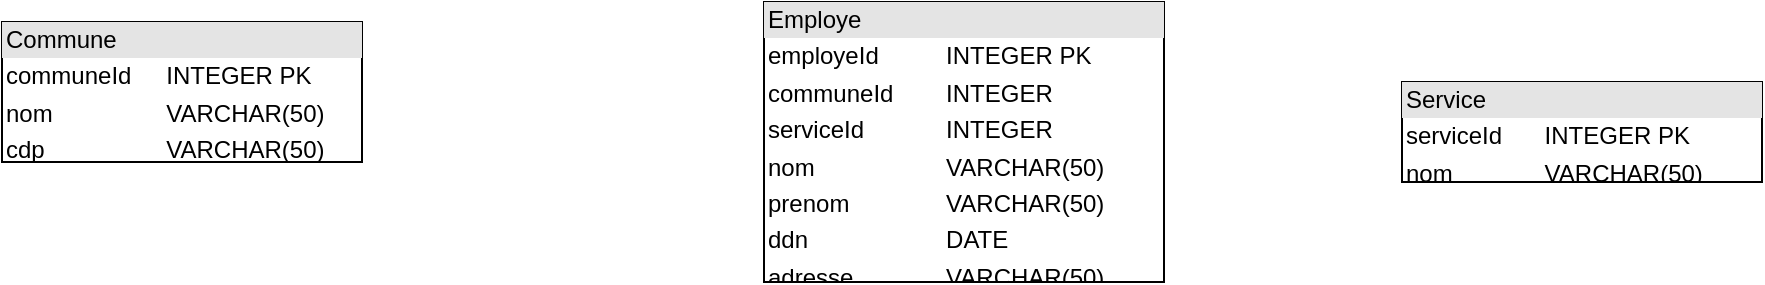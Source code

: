 <mxfile version="20.0.1" type="github">
  <diagram name="Page-1" id="9f46799a-70d6-7492-0946-bef42562c5a5">
    <mxGraphModel dx="1221" dy="681" grid="1" gridSize="10" guides="1" tooltips="1" connect="1" arrows="1" fold="1" page="1" pageScale="1" pageWidth="1100" pageHeight="850" background="none" math="0" shadow="0">
      <root>
        <mxCell id="0" />
        <mxCell id="1" parent="0" />
        <mxCell id="tziretnfEbDCHHZD1zGT-1" value="&lt;div style=&quot;box-sizing:border-box;width:100%;background:#e4e4e4;padding:2px;&quot;&gt;Commune&lt;/div&gt;&lt;table style=&quot;width:100%;font-size:1em;&quot; cellpadding=&quot;2&quot; cellspacing=&quot;0&quot;&gt;&lt;tbody&gt;&lt;tr&gt;&lt;td&gt;communeId&lt;/td&gt;&lt;td&gt;INTEGER PK&lt;/td&gt;&lt;/tr&gt;&lt;tr&gt;&lt;td&gt;nom&lt;/td&gt;&lt;td&gt;VARCHAR(50)&lt;/td&gt;&lt;/tr&gt;&lt;tr&gt;&lt;td&gt;cdp&lt;/td&gt;&lt;td&gt;VARCHAR(50)&lt;/td&gt;&lt;/tr&gt;&lt;/tbody&gt;&lt;/table&gt;" style="verticalAlign=top;align=left;overflow=fill;html=1;" vertex="1" parent="1">
          <mxGeometry x="100" y="130" width="180" height="70" as="geometry" />
        </mxCell>
        <mxCell id="tziretnfEbDCHHZD1zGT-2" value="&lt;div style=&quot;box-sizing:border-box;width:100%;background:#e4e4e4;padding:2px;&quot;&gt;Employe&lt;/div&gt;&lt;table style=&quot;width:100%;font-size:1em;&quot; cellpadding=&quot;2&quot; cellspacing=&quot;0&quot;&gt;&lt;tbody&gt;&lt;tr&gt;&lt;td&gt;employeId&lt;/td&gt;&lt;td&gt;INTEGER PK&lt;/td&gt;&lt;/tr&gt;&lt;tr&gt;&lt;td&gt;communeId&lt;/td&gt;&lt;td&gt;INTEGER&amp;nbsp;&lt;/td&gt;&lt;/tr&gt;&lt;tr&gt;&lt;td&gt;serviceId&lt;/td&gt;&lt;td&gt;INTEGER&lt;/td&gt;&lt;/tr&gt;&lt;tr&gt;&lt;td&gt;nom&lt;/td&gt;&lt;td&gt;VARCHAR(50)&lt;/td&gt;&lt;/tr&gt;&lt;tr&gt;&lt;td&gt;prenom&lt;/td&gt;&lt;td&gt;VARCHAR(50)&lt;/td&gt;&lt;/tr&gt;&lt;tr&gt;&lt;td&gt;ddn&lt;/td&gt;&lt;td&gt;DATE&lt;/td&gt;&lt;/tr&gt;&lt;tr&gt;&lt;td&gt;adresse&lt;/td&gt;&lt;td&gt;VARCHAR(50)&lt;/td&gt;&lt;/tr&gt;&lt;/tbody&gt;&lt;/table&gt;" style="verticalAlign=top;align=left;overflow=fill;html=1;" vertex="1" parent="1">
          <mxGeometry x="481" y="120" width="200" height="140" as="geometry" />
        </mxCell>
        <mxCell id="tziretnfEbDCHHZD1zGT-3" value="&lt;div style=&quot;box-sizing:border-box;width:100%;background:#e4e4e4;padding:2px;&quot;&gt;Service&lt;/div&gt;&lt;table style=&quot;width:100%;font-size:1em;&quot; cellpadding=&quot;2&quot; cellspacing=&quot;0&quot;&gt;&lt;tbody&gt;&lt;tr&gt;&lt;td&gt;serviceId&lt;/td&gt;&lt;td&gt;INTEGER PK&lt;/td&gt;&lt;/tr&gt;&lt;tr&gt;&lt;td&gt;nom&lt;/td&gt;&lt;td&gt;VARCHAR(50)&lt;/td&gt;&lt;/tr&gt;&lt;/tbody&gt;&lt;/table&gt;" style="verticalAlign=top;align=left;overflow=fill;html=1;" vertex="1" parent="1">
          <mxGeometry x="800" y="160" width="180" height="50" as="geometry" />
        </mxCell>
      </root>
    </mxGraphModel>
  </diagram>
</mxfile>
